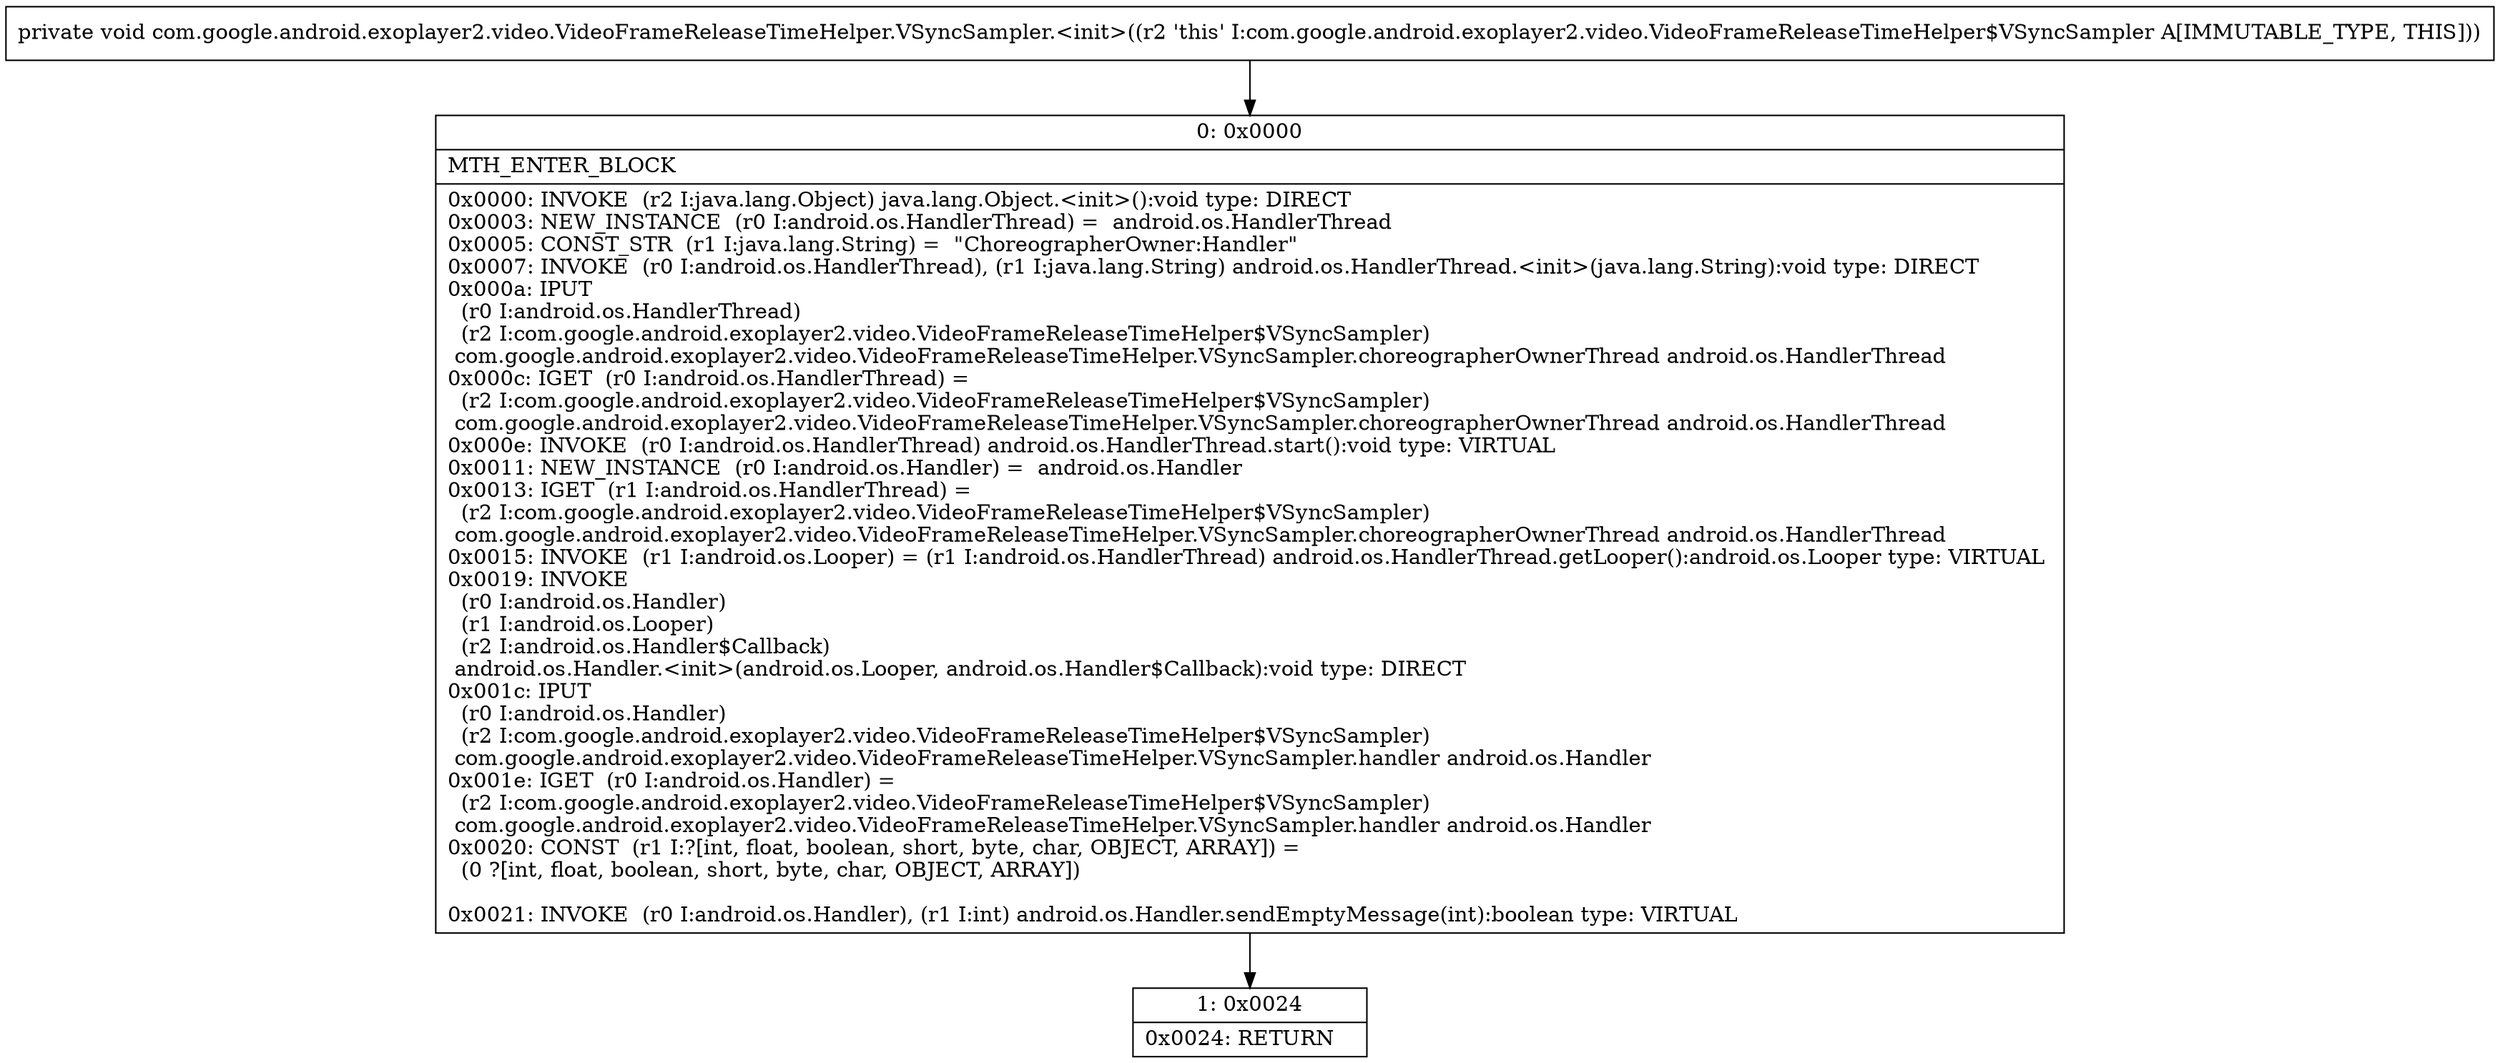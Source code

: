 digraph "CFG forcom.google.android.exoplayer2.video.VideoFrameReleaseTimeHelper.VSyncSampler.\<init\>()V" {
Node_0 [shape=record,label="{0\:\ 0x0000|MTH_ENTER_BLOCK\l|0x0000: INVOKE  (r2 I:java.lang.Object) java.lang.Object.\<init\>():void type: DIRECT \l0x0003: NEW_INSTANCE  (r0 I:android.os.HandlerThread) =  android.os.HandlerThread \l0x0005: CONST_STR  (r1 I:java.lang.String) =  \"ChoreographerOwner:Handler\" \l0x0007: INVOKE  (r0 I:android.os.HandlerThread), (r1 I:java.lang.String) android.os.HandlerThread.\<init\>(java.lang.String):void type: DIRECT \l0x000a: IPUT  \l  (r0 I:android.os.HandlerThread)\l  (r2 I:com.google.android.exoplayer2.video.VideoFrameReleaseTimeHelper$VSyncSampler)\l com.google.android.exoplayer2.video.VideoFrameReleaseTimeHelper.VSyncSampler.choreographerOwnerThread android.os.HandlerThread \l0x000c: IGET  (r0 I:android.os.HandlerThread) = \l  (r2 I:com.google.android.exoplayer2.video.VideoFrameReleaseTimeHelper$VSyncSampler)\l com.google.android.exoplayer2.video.VideoFrameReleaseTimeHelper.VSyncSampler.choreographerOwnerThread android.os.HandlerThread \l0x000e: INVOKE  (r0 I:android.os.HandlerThread) android.os.HandlerThread.start():void type: VIRTUAL \l0x0011: NEW_INSTANCE  (r0 I:android.os.Handler) =  android.os.Handler \l0x0013: IGET  (r1 I:android.os.HandlerThread) = \l  (r2 I:com.google.android.exoplayer2.video.VideoFrameReleaseTimeHelper$VSyncSampler)\l com.google.android.exoplayer2.video.VideoFrameReleaseTimeHelper.VSyncSampler.choreographerOwnerThread android.os.HandlerThread \l0x0015: INVOKE  (r1 I:android.os.Looper) = (r1 I:android.os.HandlerThread) android.os.HandlerThread.getLooper():android.os.Looper type: VIRTUAL \l0x0019: INVOKE  \l  (r0 I:android.os.Handler)\l  (r1 I:android.os.Looper)\l  (r2 I:android.os.Handler$Callback)\l android.os.Handler.\<init\>(android.os.Looper, android.os.Handler$Callback):void type: DIRECT \l0x001c: IPUT  \l  (r0 I:android.os.Handler)\l  (r2 I:com.google.android.exoplayer2.video.VideoFrameReleaseTimeHelper$VSyncSampler)\l com.google.android.exoplayer2.video.VideoFrameReleaseTimeHelper.VSyncSampler.handler android.os.Handler \l0x001e: IGET  (r0 I:android.os.Handler) = \l  (r2 I:com.google.android.exoplayer2.video.VideoFrameReleaseTimeHelper$VSyncSampler)\l com.google.android.exoplayer2.video.VideoFrameReleaseTimeHelper.VSyncSampler.handler android.os.Handler \l0x0020: CONST  (r1 I:?[int, float, boolean, short, byte, char, OBJECT, ARRAY]) = \l  (0 ?[int, float, boolean, short, byte, char, OBJECT, ARRAY])\l \l0x0021: INVOKE  (r0 I:android.os.Handler), (r1 I:int) android.os.Handler.sendEmptyMessage(int):boolean type: VIRTUAL \l}"];
Node_1 [shape=record,label="{1\:\ 0x0024|0x0024: RETURN   \l}"];
MethodNode[shape=record,label="{private void com.google.android.exoplayer2.video.VideoFrameReleaseTimeHelper.VSyncSampler.\<init\>((r2 'this' I:com.google.android.exoplayer2.video.VideoFrameReleaseTimeHelper$VSyncSampler A[IMMUTABLE_TYPE, THIS])) }"];
MethodNode -> Node_0;
Node_0 -> Node_1;
}

